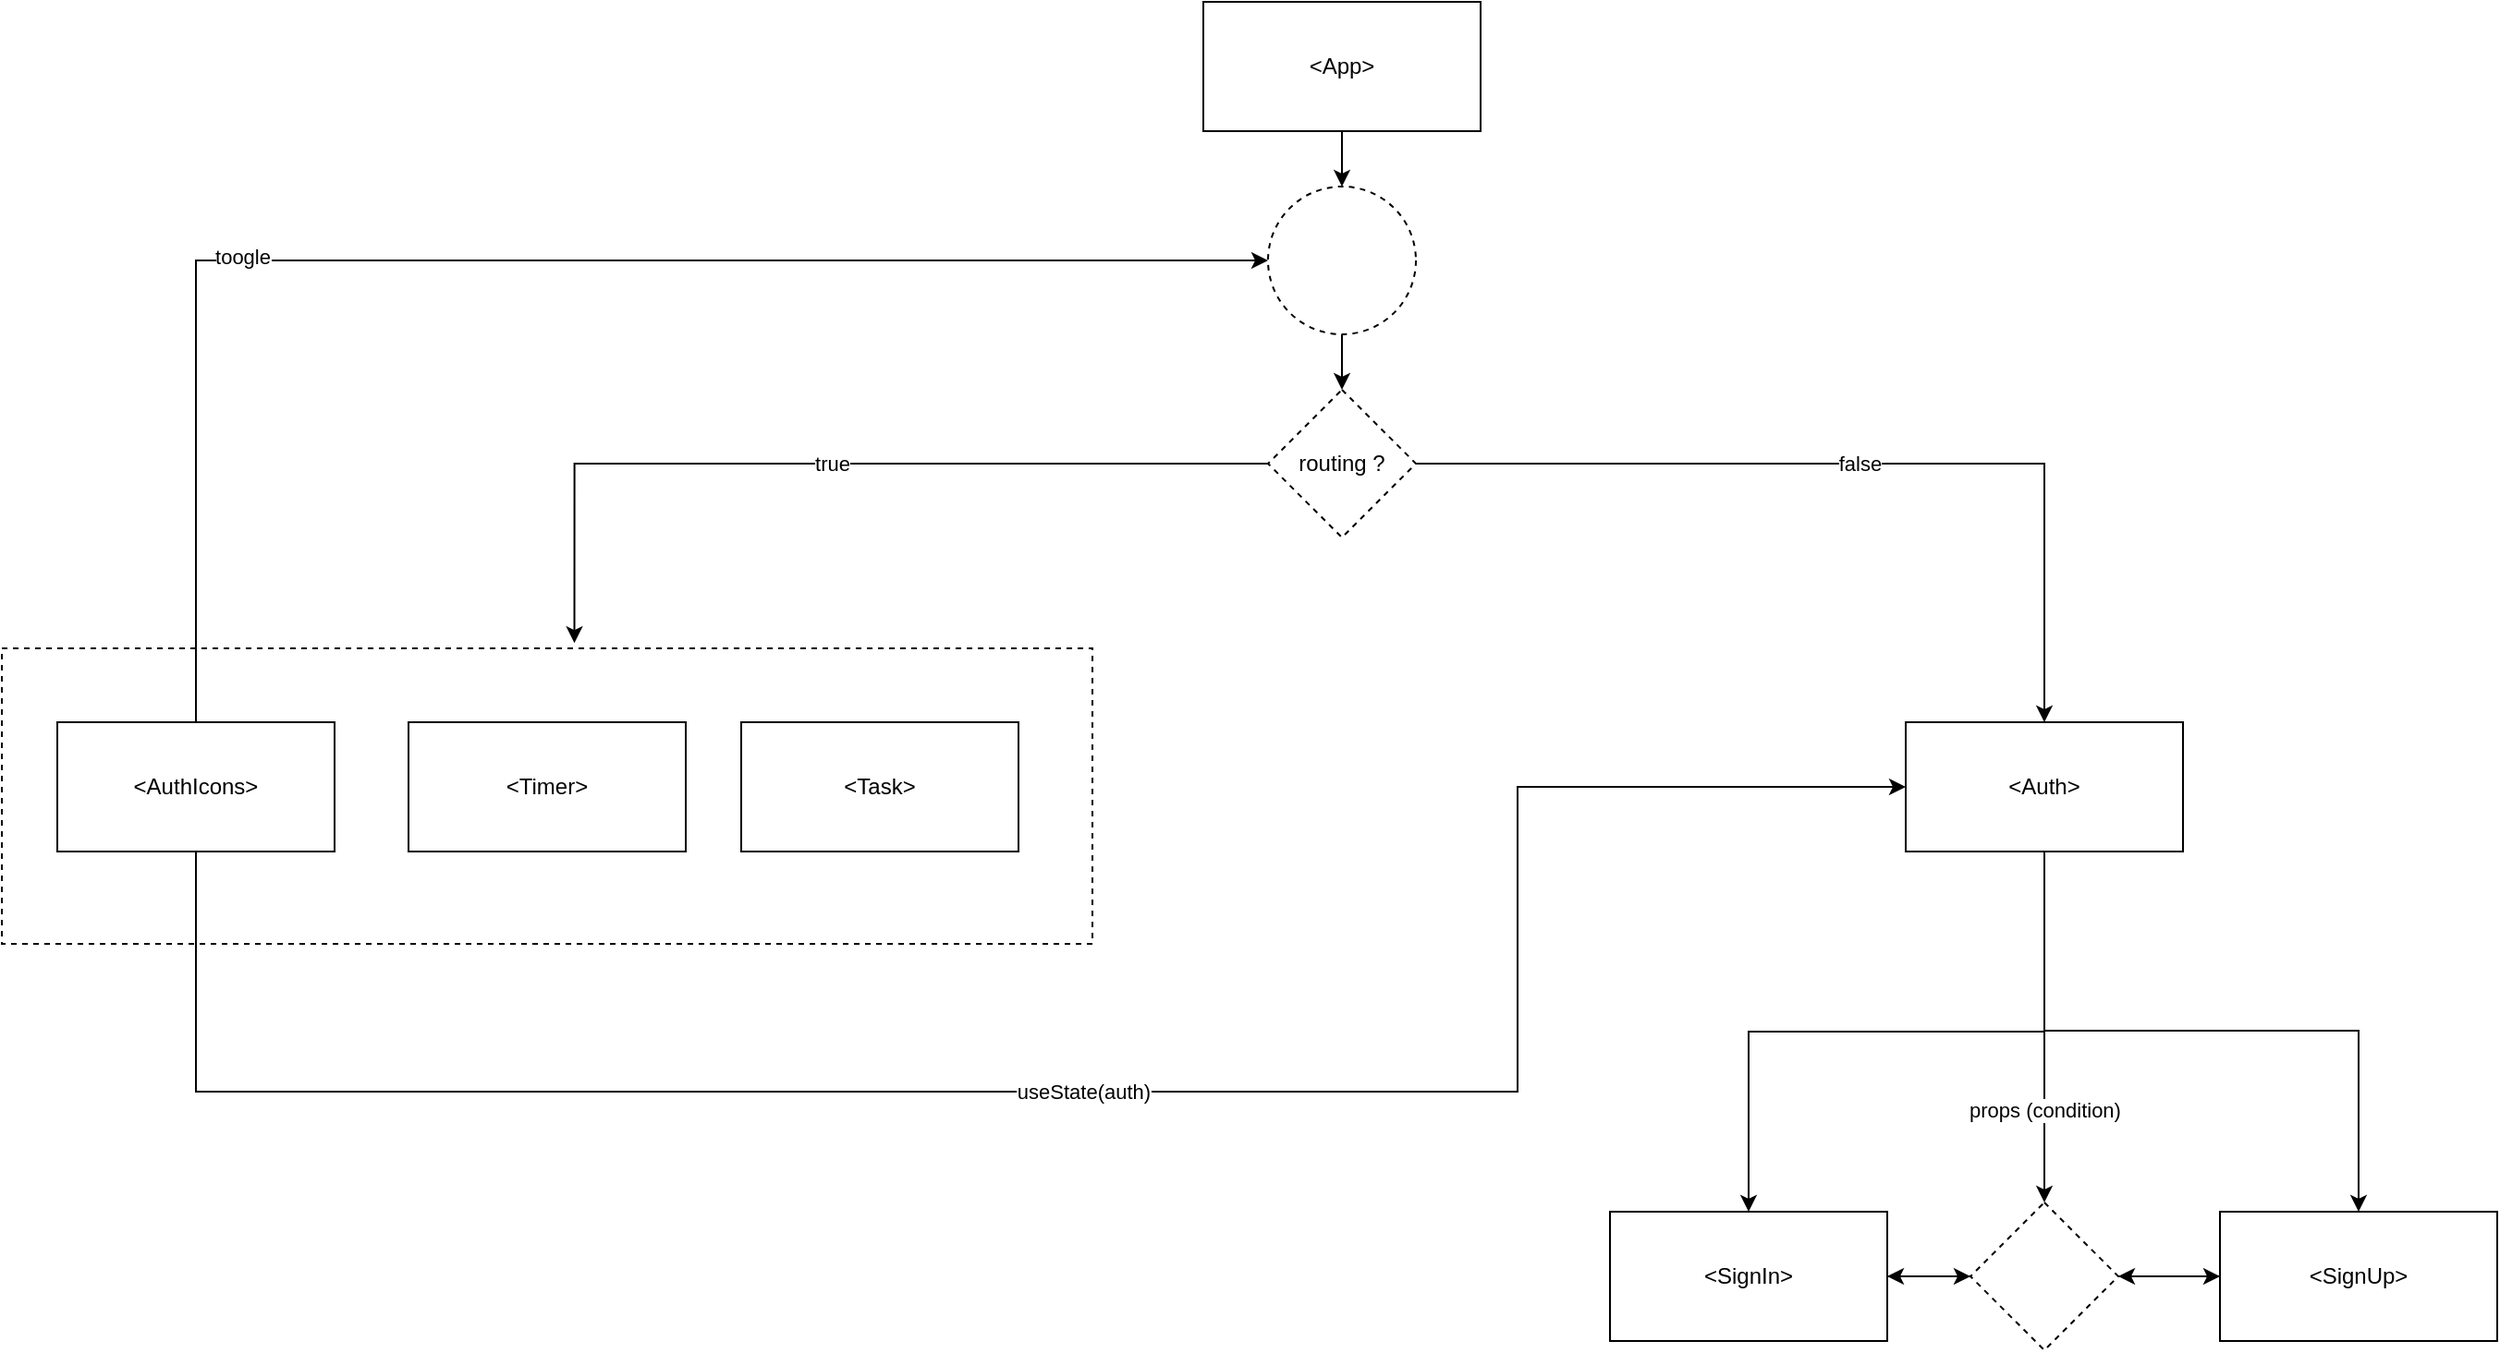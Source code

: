 <mxfile version="14.5.3" type="device"><diagram id="9uhlhJwGWBUbZ23vMcZk" name="Page-1"><mxGraphModel dx="2674" dy="1073" grid="1" gridSize="10" guides="1" tooltips="1" connect="1" arrows="1" fold="1" page="1" pageScale="1" pageWidth="850" pageHeight="1100" math="0" shadow="0"><root><mxCell id="0"/><mxCell id="1" parent="0"/><mxCell id="4ZmwM2Ys5p_U6736vrPN-55" value="" style="group" vertex="1" connectable="0" parent="1"><mxGeometry x="-310" y="200" width="1350" height="730" as="geometry"/></mxCell><mxCell id="4ZmwM2Ys5p_U6736vrPN-2" value="&amp;lt;App&amp;gt;" style="rounded=0;whiteSpace=wrap;html=1;" vertex="1" parent="4ZmwM2Ys5p_U6736vrPN-55"><mxGeometry x="650" width="150" height="70" as="geometry"/></mxCell><mxCell id="4ZmwM2Ys5p_U6736vrPN-3" value="&amp;lt;Auth&amp;gt;" style="rounded=0;whiteSpace=wrap;html=1;" vertex="1" parent="4ZmwM2Ys5p_U6736vrPN-55"><mxGeometry x="1030" y="390" width="150" height="70" as="geometry"/></mxCell><mxCell id="4ZmwM2Ys5p_U6736vrPN-4" value="" style="rounded=0;whiteSpace=wrap;html=1;dashed=1;" vertex="1" parent="4ZmwM2Ys5p_U6736vrPN-55"><mxGeometry y="350" width="590" height="160" as="geometry"/></mxCell><mxCell id="4ZmwM2Ys5p_U6736vrPN-38" value="useState(auth)" style="edgeStyle=orthogonalEdgeStyle;rounded=0;orthogonalLoop=1;jettySize=auto;html=1;exitX=0.5;exitY=1;exitDx=0;exitDy=0;entryX=0;entryY=0.5;entryDx=0;entryDy=0;" edge="1" parent="4ZmwM2Ys5p_U6736vrPN-55" source="4ZmwM2Ys5p_U6736vrPN-14" target="4ZmwM2Ys5p_U6736vrPN-3"><mxGeometry relative="1" as="geometry"><Array as="points"><mxPoint x="105" y="590"/><mxPoint x="820" y="590"/><mxPoint x="820" y="425"/></Array></mxGeometry></mxCell><mxCell id="4ZmwM2Ys5p_U6736vrPN-14" value="&amp;lt;AuthIcons&amp;gt;" style="rounded=0;whiteSpace=wrap;html=1;" vertex="1" parent="4ZmwM2Ys5p_U6736vrPN-55"><mxGeometry x="30" y="390" width="150" height="70" as="geometry"/></mxCell><mxCell id="4ZmwM2Ys5p_U6736vrPN-15" value="&amp;lt;Timer&amp;gt;" style="rounded=0;whiteSpace=wrap;html=1;" vertex="1" parent="4ZmwM2Ys5p_U6736vrPN-55"><mxGeometry x="220" y="390" width="150" height="70" as="geometry"/></mxCell><mxCell id="4ZmwM2Ys5p_U6736vrPN-16" value="&amp;lt;Task&amp;gt;" style="rounded=0;whiteSpace=wrap;html=1;" vertex="1" parent="4ZmwM2Ys5p_U6736vrPN-55"><mxGeometry x="400" y="390" width="150" height="70" as="geometry"/></mxCell><mxCell id="4ZmwM2Ys5p_U6736vrPN-17" value="&amp;lt;SignUp&amp;gt;" style="rounded=0;whiteSpace=wrap;html=1;" vertex="1" parent="4ZmwM2Ys5p_U6736vrPN-55"><mxGeometry x="1200" y="655" width="150" height="70" as="geometry"/></mxCell><mxCell id="4ZmwM2Ys5p_U6736vrPN-33" style="edgeStyle=orthogonalEdgeStyle;rounded=0;orthogonalLoop=1;jettySize=auto;html=1;exitX=0.5;exitY=1;exitDx=0;exitDy=0;" edge="1" parent="4ZmwM2Ys5p_U6736vrPN-55" source="4ZmwM2Ys5p_U6736vrPN-3" target="4ZmwM2Ys5p_U6736vrPN-17"><mxGeometry relative="1" as="geometry"><Array as="points"><mxPoint x="1105" y="557"/><mxPoint x="1275" y="557"/></Array></mxGeometry></mxCell><mxCell id="4ZmwM2Ys5p_U6736vrPN-18" value="&amp;lt;SignIn&amp;gt;" style="rounded=0;whiteSpace=wrap;html=1;" vertex="1" parent="4ZmwM2Ys5p_U6736vrPN-55"><mxGeometry x="870" y="655" width="150" height="70" as="geometry"/></mxCell><mxCell id="4ZmwM2Ys5p_U6736vrPN-30" style="edgeStyle=orthogonalEdgeStyle;rounded=0;orthogonalLoop=1;jettySize=auto;html=1;exitX=0.5;exitY=1;exitDx=0;exitDy=0;" edge="1" parent="4ZmwM2Ys5p_U6736vrPN-55" source="4ZmwM2Ys5p_U6736vrPN-3" target="4ZmwM2Ys5p_U6736vrPN-18"><mxGeometry relative="1" as="geometry"/></mxCell><mxCell id="4ZmwM2Ys5p_U6736vrPN-28" value="false" style="edgeStyle=orthogonalEdgeStyle;rounded=0;orthogonalLoop=1;jettySize=auto;html=1;exitX=1;exitY=0.5;exitDx=0;exitDy=0;entryX=0.5;entryY=0;entryDx=0;entryDy=0;" edge="1" parent="4ZmwM2Ys5p_U6736vrPN-55" source="4ZmwM2Ys5p_U6736vrPN-19" target="4ZmwM2Ys5p_U6736vrPN-3"><mxGeometry relative="1" as="geometry"/></mxCell><mxCell id="4ZmwM2Ys5p_U6736vrPN-29" value="true" style="edgeStyle=orthogonalEdgeStyle;rounded=0;orthogonalLoop=1;jettySize=auto;html=1;exitX=0;exitY=0.5;exitDx=0;exitDy=0;entryX=0.525;entryY=-0.018;entryDx=0;entryDy=0;entryPerimeter=0;" edge="1" parent="4ZmwM2Ys5p_U6736vrPN-55" source="4ZmwM2Ys5p_U6736vrPN-19" target="4ZmwM2Ys5p_U6736vrPN-4"><mxGeometry relative="1" as="geometry"/></mxCell><mxCell id="4ZmwM2Ys5p_U6736vrPN-19" value="&lt;span&gt;routing ?&lt;/span&gt;" style="rhombus;whiteSpace=wrap;html=1;dashed=1;" vertex="1" parent="4ZmwM2Ys5p_U6736vrPN-55"><mxGeometry x="685" y="210" width="80" height="80" as="geometry"/></mxCell><mxCell id="4ZmwM2Ys5p_U6736vrPN-27" style="edgeStyle=orthogonalEdgeStyle;rounded=0;orthogonalLoop=1;jettySize=auto;html=1;exitX=0.5;exitY=1;exitDx=0;exitDy=0;entryX=0.5;entryY=0;entryDx=0;entryDy=0;" edge="1" parent="4ZmwM2Ys5p_U6736vrPN-55" source="4ZmwM2Ys5p_U6736vrPN-24" target="4ZmwM2Ys5p_U6736vrPN-19"><mxGeometry relative="1" as="geometry"/></mxCell><mxCell id="4ZmwM2Ys5p_U6736vrPN-24" value="" style="ellipse;whiteSpace=wrap;html=1;aspect=fixed;dashed=1;" vertex="1" parent="4ZmwM2Ys5p_U6736vrPN-55"><mxGeometry x="685" y="100" width="80" height="80" as="geometry"/></mxCell><mxCell id="4ZmwM2Ys5p_U6736vrPN-26" style="edgeStyle=orthogonalEdgeStyle;rounded=0;orthogonalLoop=1;jettySize=auto;html=1;exitX=0.5;exitY=1;exitDx=0;exitDy=0;entryX=0.5;entryY=0;entryDx=0;entryDy=0;" edge="1" parent="4ZmwM2Ys5p_U6736vrPN-55" source="4ZmwM2Ys5p_U6736vrPN-2" target="4ZmwM2Ys5p_U6736vrPN-24"><mxGeometry relative="1" as="geometry"/></mxCell><mxCell id="4ZmwM2Ys5p_U6736vrPN-35" style="edgeStyle=orthogonalEdgeStyle;rounded=0;orthogonalLoop=1;jettySize=auto;html=1;entryX=0;entryY=0.5;entryDx=0;entryDy=0;" edge="1" parent="4ZmwM2Ys5p_U6736vrPN-55" source="4ZmwM2Ys5p_U6736vrPN-14" target="4ZmwM2Ys5p_U6736vrPN-24"><mxGeometry relative="1" as="geometry"><mxPoint x="105.0" y="140" as="targetPoint"/><Array as="points"><mxPoint x="105" y="140"/></Array></mxGeometry></mxCell><mxCell id="4ZmwM2Ys5p_U6736vrPN-37" value="toogle" style="edgeLabel;html=1;align=center;verticalAlign=middle;resizable=0;points=[];" vertex="1" connectable="0" parent="4ZmwM2Ys5p_U6736vrPN-35"><mxGeometry x="-0.338" y="2" relative="1" as="geometry"><mxPoint as="offset"/></mxGeometry></mxCell><mxCell id="4ZmwM2Ys5p_U6736vrPN-46" style="edgeStyle=orthogonalEdgeStyle;rounded=0;orthogonalLoop=1;jettySize=auto;html=1;exitX=1;exitY=0.5;exitDx=0;exitDy=0;entryX=0;entryY=0.5;entryDx=0;entryDy=0;" edge="1" parent="4ZmwM2Ys5p_U6736vrPN-55" source="4ZmwM2Ys5p_U6736vrPN-45" target="4ZmwM2Ys5p_U6736vrPN-17"><mxGeometry relative="1" as="geometry"/></mxCell><mxCell id="4ZmwM2Ys5p_U6736vrPN-47" style="edgeStyle=orthogonalEdgeStyle;rounded=0;orthogonalLoop=1;jettySize=auto;html=1;exitX=0;exitY=0.5;exitDx=0;exitDy=0;entryX=1;entryY=0.5;entryDx=0;entryDy=0;" edge="1" parent="4ZmwM2Ys5p_U6736vrPN-55" source="4ZmwM2Ys5p_U6736vrPN-45" target="4ZmwM2Ys5p_U6736vrPN-18"><mxGeometry relative="1" as="geometry"/></mxCell><mxCell id="4ZmwM2Ys5p_U6736vrPN-45" value="" style="rhombus;whiteSpace=wrap;html=1;dashed=1;" vertex="1" parent="4ZmwM2Ys5p_U6736vrPN-55"><mxGeometry x="1065" y="650" width="80" height="80" as="geometry"/></mxCell><mxCell id="4ZmwM2Ys5p_U6736vrPN-50" value="props (condition)" style="edgeStyle=orthogonalEdgeStyle;rounded=0;orthogonalLoop=1;jettySize=auto;html=1;exitX=0.5;exitY=1;exitDx=0;exitDy=0;" edge="1" parent="4ZmwM2Ys5p_U6736vrPN-55" source="4ZmwM2Ys5p_U6736vrPN-3" target="4ZmwM2Ys5p_U6736vrPN-45"><mxGeometry x="0.474" relative="1" as="geometry"><mxPoint as="offset"/></mxGeometry></mxCell><mxCell id="4ZmwM2Ys5p_U6736vrPN-48" style="edgeStyle=orthogonalEdgeStyle;rounded=0;orthogonalLoop=1;jettySize=auto;html=1;exitX=0;exitY=0.5;exitDx=0;exitDy=0;entryX=1;entryY=0.5;entryDx=0;entryDy=0;" edge="1" parent="4ZmwM2Ys5p_U6736vrPN-55" source="4ZmwM2Ys5p_U6736vrPN-17" target="4ZmwM2Ys5p_U6736vrPN-45"><mxGeometry relative="1" as="geometry"/></mxCell><mxCell id="4ZmwM2Ys5p_U6736vrPN-49" style="edgeStyle=orthogonalEdgeStyle;rounded=0;orthogonalLoop=1;jettySize=auto;html=1;exitX=1;exitY=0.5;exitDx=0;exitDy=0;entryX=0;entryY=0.5;entryDx=0;entryDy=0;" edge="1" parent="4ZmwM2Ys5p_U6736vrPN-55" source="4ZmwM2Ys5p_U6736vrPN-18" target="4ZmwM2Ys5p_U6736vrPN-45"><mxGeometry relative="1" as="geometry"/></mxCell></root></mxGraphModel></diagram></mxfile>